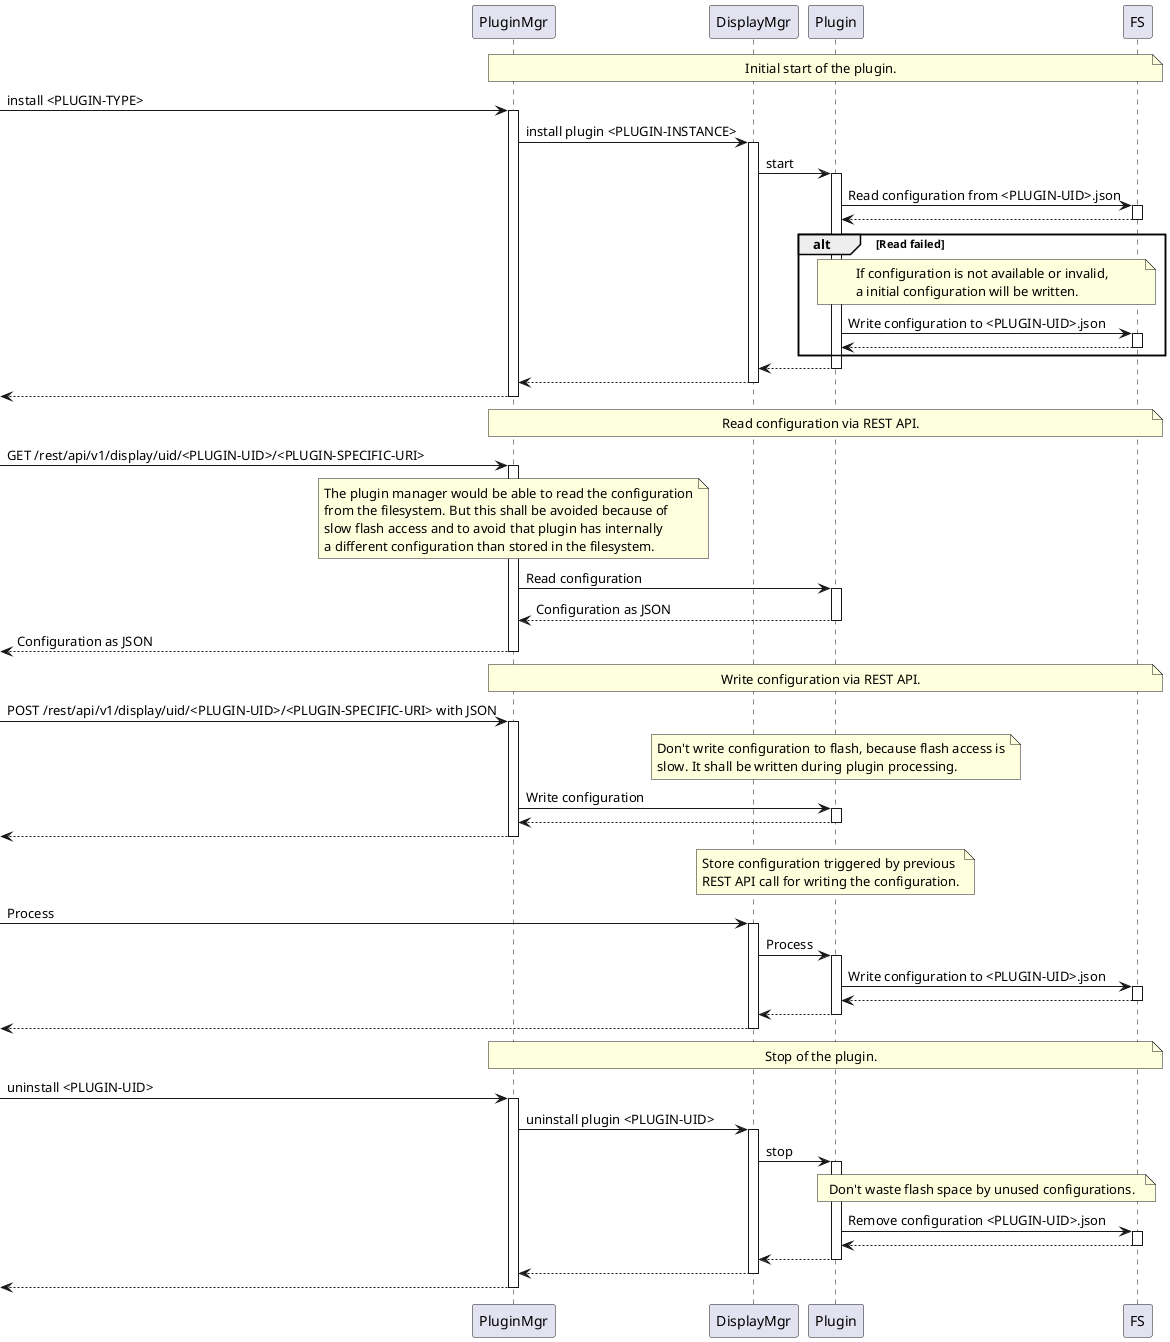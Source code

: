 @startuml

participant "PluginMgr" as pluginMgr
participant "DisplayMgr" as displayMgr
participant "Plugin" as plugin
participant "FS" as fs

autoactivate on

note over pluginMgr,fs
    Initial start of the plugin.
end note

-> pluginMgr: install <PLUGIN-TYPE>
    pluginMgr -> displayMgr: install plugin <PLUGIN-INSTANCE>
        displayMgr -> plugin : start
            plugin ->  fs: Read configuration from <PLUGIN-UID>.json
            plugin <-- fs

            alt Read failed
                note over plugin,fs
                    If configuration is not available or invalid,
                    a initial configuration will be written.
                end note
                plugin -> fs: Write configuration to <PLUGIN-UID>.json
                plugin <-- fs
            end alt

        displayMgr <--plugin
    pluginMgr <-- displayMgr
<-- pluginMgr

note over pluginMgr,fs
    Read configuration via REST API.
end note

-> pluginMgr: GET /rest/api/v1/display/uid/<PLUGIN-UID>/<PLUGIN-SPECIFIC-URI>
    note over pluginMgr
        The plugin manager would be able to read the configuration
        from the filesystem. But this shall be avoided because of
        slow flash access and to avoid that plugin has internally
        a different configuration than stored in the filesystem.
    end note
    pluginMgr -> plugin: Read configuration
    pluginMgr <-- plugin: Configuration as JSON
<-- pluginMgr: Configuration as JSON

note over pluginMgr,fs
    Write configuration via REST API.
end note

-> pluginMgr: POST /rest/api/v1/display/uid/<PLUGIN-UID>/<PLUGIN-SPECIFIC-URI> with JSON
    note over plugin
        Don't write configuration to flash, because flash access is
        slow. It shall be written during plugin processing.
    end note
    pluginMgr -> plugin: Write configuration
    pluginMgr <-- plugin
<-- pluginMgr

note over plugin
    Store configuration triggered by previous
    REST API call for writing the configuration.
end note

-> displayMgr: Process
    displayMgr -> plugin: Process
        plugin -> fs: Write configuration to <PLUGIN-UID>.json
        plugin <-- fs
    displayMgr <-- plugin
<-- displayMgr

note over pluginMgr,fs
    Stop of the plugin.
end note

-> pluginMgr: uninstall <PLUGIN-UID>
    pluginMgr -> displayMgr: uninstall plugin <PLUGIN-UID>
        displayMgr -> plugin : stop
            note over plugin,fs
                Don't waste flash space by unused configurations.
            end note
            plugin ->  fs: Remove configuration <PLUGIN-UID>.json
            plugin <-- fs
        displayMgr <--plugin
    pluginMgr <-- displayMgr
<-- pluginMgr

@enduml
